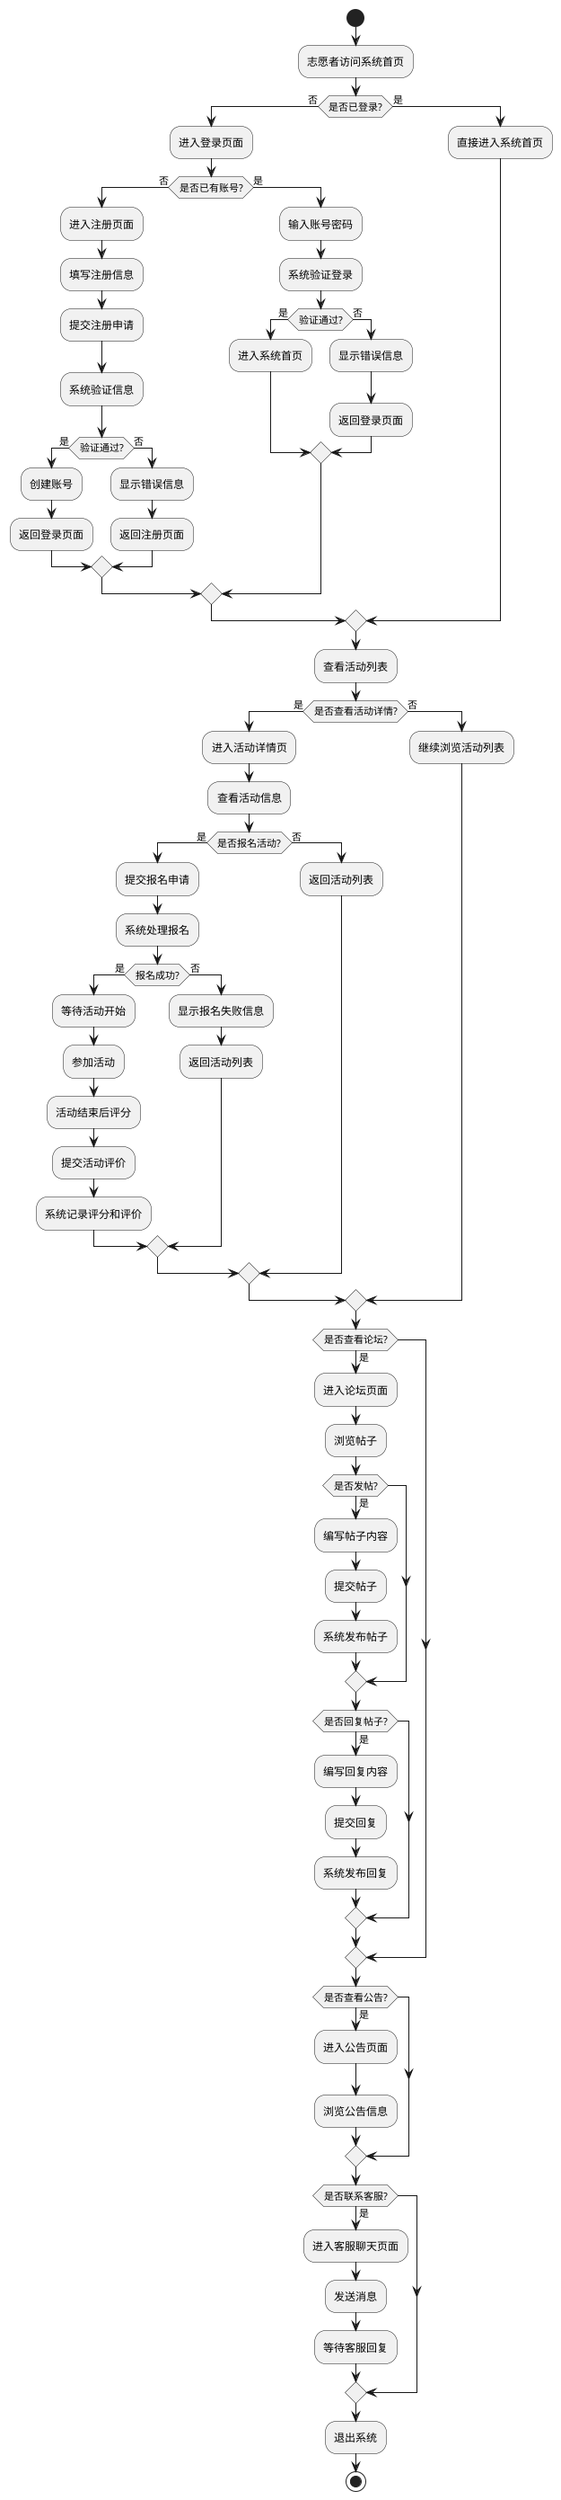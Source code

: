@startuml
start

:志愿者访问系统首页;

if (是否已登录?) then (否)
  :进入登录页面;
  if (是否已有账号?) then (否)
    :进入注册页面;
    :填写注册信息;
    :提交注册申请;
    :系统验证信息;
    if (验证通过?) then (是)
      :创建账号;
      :返回登录页面;
    else (否)
      :显示错误信息;
      :返回注册页面;
    endif
  else (是)
    :输入账号密码;
    :系统验证登录;
    if (验证通过?) then (是)
      :进入系统首页;
    else (否)
      :显示错误信息;
      :返回登录页面;
    endif
  endif
else (是)
  :直接进入系统首页;
endif

:查看活动列表;
if (是否查看活动详情?) then (是)
  :进入活动详情页;
  :查看活动信息;
  if (是否报名活动?) then (是)
    :提交报名申请;
    :系统处理报名;
    if (报名成功?) then (是)
      :等待活动开始;
      :参加活动;
      :活动结束后评分;
      :提交活动评价;
      :系统记录评分和评价;
    else (否)
      :显示报名失败信息;
      :返回活动列表;
    endif
  else (否)
    :返回活动列表;
  endif
else (否)
  :继续浏览活动列表;
endif

if (是否查看论坛?) then (是)
  :进入论坛页面;
  :浏览帖子;
  if (是否发帖?) then (是)
    :编写帖子内容;
    :提交帖子;
    :系统发布帖子;
  endif
  if (是否回复帖子?) then (是)
    :编写回复内容;
    :提交回复;
    :系统发布回复;
  endif
endif

if (是否查看公告?) then (是)
  :进入公告页面;
  :浏览公告信息;
endif

if (是否联系客服?) then (是)
  :进入客服聊天页面;
  :发送消息;
  :等待客服回复;
endif

:退出系统;
stop

@enduml 